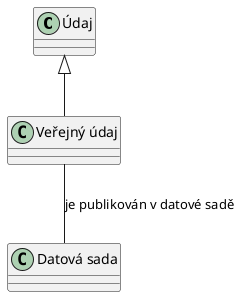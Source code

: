 @startuml
set namespaceSeparator none
class "Údaj" {
}

class "Veřejný údaj" {
}

class "Datová sada" {
}

"Údaj" <|-- "Veřejný údaj"
"Veřejný údaj" -- "Datová sada" :  "je publikován v datové sadě"
@enduml
